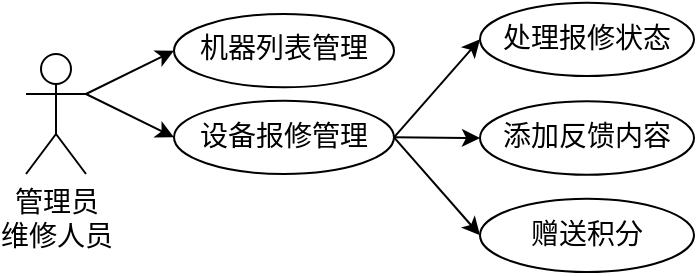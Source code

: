 <mxfile version="26.2.14">
  <diagram name="第 1 页" id="bXbiH3EwShpQN_3dVzvC">
    <mxGraphModel dx="518" dy="460" grid="1" gridSize="10" guides="1" tooltips="1" connect="1" arrows="1" fold="1" page="1" pageScale="1" pageWidth="827" pageHeight="1169" math="0" shadow="0">
      <root>
        <mxCell id="0" />
        <mxCell id="1" parent="0" />
        <mxCell id="7USGRf9EIFTp6t4ebCH--4" style="rounded=0;orthogonalLoop=1;jettySize=auto;html=1;exitX=1;exitY=0.333;exitDx=0;exitDy=0;exitPerimeter=0;entryX=0;entryY=0.5;entryDx=0;entryDy=0;fontSize=14;fontFamily=宋体;" parent="1" source="rSCCLJno3e1j1hXcmhqp-1" target="wD3wdMFgseMs4cs2oebw-1" edge="1">
          <mxGeometry relative="1" as="geometry" />
        </mxCell>
        <mxCell id="7USGRf9EIFTp6t4ebCH--5" style="rounded=0;orthogonalLoop=1;jettySize=auto;html=1;exitX=1;exitY=0.333;exitDx=0;exitDy=0;exitPerimeter=0;entryX=0;entryY=0.5;entryDx=0;entryDy=0;fontSize=14;fontFamily=宋体;" parent="1" source="rSCCLJno3e1j1hXcmhqp-1" target="rSCCLJno3e1j1hXcmhqp-6" edge="1">
          <mxGeometry relative="1" as="geometry" />
        </mxCell>
        <mxCell id="rSCCLJno3e1j1hXcmhqp-1" value="管理员&lt;div&gt;维修人员&lt;/div&gt;" style="shape=umlActor;verticalLabelPosition=bottom;verticalAlign=top;html=1;outlineConnect=0;fontSize=14;fontFamily=宋体;" parent="1" vertex="1">
          <mxGeometry x="126" y="220.01" width="30" height="60" as="geometry" />
        </mxCell>
        <mxCell id="7USGRf9EIFTp6t4ebCH--6" style="edgeStyle=none;rounded=0;orthogonalLoop=1;jettySize=auto;html=1;exitX=1;exitY=0.5;exitDx=0;exitDy=0;entryX=0;entryY=0.5;entryDx=0;entryDy=0;fontSize=14;fontFamily=宋体;" parent="1" source="rSCCLJno3e1j1hXcmhqp-6" target="7USGRf9EIFTp6t4ebCH--2" edge="1">
          <mxGeometry relative="1" as="geometry" />
        </mxCell>
        <mxCell id="7USGRf9EIFTp6t4ebCH--7" style="edgeStyle=none;rounded=0;orthogonalLoop=1;jettySize=auto;html=1;exitX=1;exitY=0.5;exitDx=0;exitDy=0;entryX=0;entryY=0.5;entryDx=0;entryDy=0;fontSize=14;fontFamily=宋体;" parent="1" source="rSCCLJno3e1j1hXcmhqp-6" target="7USGRf9EIFTp6t4ebCH--3" edge="1">
          <mxGeometry relative="1" as="geometry" />
        </mxCell>
        <mxCell id="7USGRf9EIFTp6t4ebCH--8" style="edgeStyle=none;rounded=0;orthogonalLoop=1;jettySize=auto;html=1;exitX=1;exitY=0.5;exitDx=0;exitDy=0;entryX=0;entryY=0.5;entryDx=0;entryDy=0;fontSize=14;fontFamily=宋体;" parent="1" source="rSCCLJno3e1j1hXcmhqp-6" target="7USGRf9EIFTp6t4ebCH--1" edge="1">
          <mxGeometry relative="1" as="geometry" />
        </mxCell>
        <mxCell id="rSCCLJno3e1j1hXcmhqp-6" value="设备报修管理" style="ellipse;whiteSpace=wrap;html=1;fontSize=14;fontFamily=宋体;" parent="1" vertex="1">
          <mxGeometry x="200" y="243.34" width="110" height="36.67" as="geometry" />
        </mxCell>
        <mxCell id="wD3wdMFgseMs4cs2oebw-1" value="机器列表管理" style="ellipse;whiteSpace=wrap;html=1;fontSize=14;fontFamily=宋体;" parent="1" vertex="1">
          <mxGeometry x="200" y="200" width="110" height="36.67" as="geometry" />
        </mxCell>
        <mxCell id="7USGRf9EIFTp6t4ebCH--1" value="赠送积分" style="ellipse;whiteSpace=wrap;html=1;fontSize=14;fontFamily=宋体;" parent="1" vertex="1">
          <mxGeometry x="353" y="292.34" width="107" height="36.67" as="geometry" />
        </mxCell>
        <mxCell id="7USGRf9EIFTp6t4ebCH--2" value="处理报修状态" style="ellipse;whiteSpace=wrap;html=1;fontSize=14;fontFamily=宋体;" parent="1" vertex="1">
          <mxGeometry x="353" y="194.34" width="107" height="36.67" as="geometry" />
        </mxCell>
        <mxCell id="7USGRf9EIFTp6t4ebCH--3" value="添加反馈内容" style="ellipse;whiteSpace=wrap;html=1;fontSize=14;fontFamily=宋体;" parent="1" vertex="1">
          <mxGeometry x="353" y="243.68" width="107" height="36.67" as="geometry" />
        </mxCell>
      </root>
    </mxGraphModel>
  </diagram>
</mxfile>
